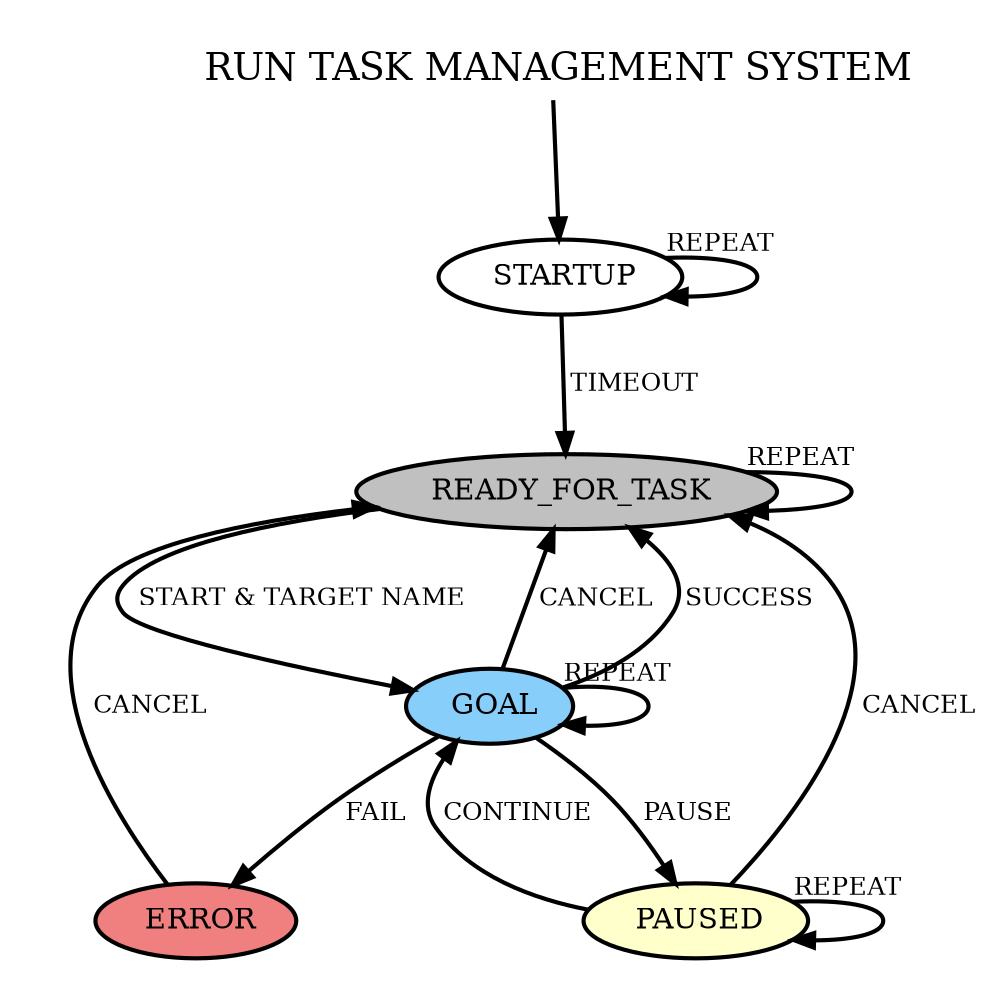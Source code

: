 digraph {
	compound=true;outputmode=nodesfirst;labeljust=l;nodesep=0.5;minlen=2;mclimit=5;clusterrank=local;ranksep=0.75;ordering="";
subgraph "cluster_/ROOT" {
"color"="#00000000";
"fillcolor"="#0000000F";
"/ROOT/__proxy__"  ["fontweight"="18", "URL"="/ROOT", "rank"="min", "height"="0.01", "color"="gray", "shape"="plaintext", "fontsize"="18", "label"=" RUN TASK MANAGEMENT SYSTEM"];
subgraph "cluster_/ROOT/__outcomes__" {
"color"="#FFFFFFFF";
"style"="rounded,filled";
"fillcolor"="#FFFFFF00";
"rank"="sink";
}
"/ROOT/READY_FOR_TASK"  ["color"="#000000FF", "URL"="/ROOT/READY_FOR_TASK", "style"="filled,setlinewidth(2)", "fillcolor"="#C0C0C0", "label"=" READY_FOR_TASK"];
"/ROOT/ERROR"  ["color"="#000000FF", "URL"="/ROOT/ERROR", "style"="filled,setlinewidth(2)", "fillcolor"="#F08080", "label"=" ERROR"];
"/ROOT/STARTUP"  ["color"="#000000FF", "URL"="/ROOT/STARTUP", "style"="filled,setlinewidth(2)", "fillcolor"="#FFFFFF00", "label"=" STARTUP"];
"/ROOT/GOAL"  ["color"="#000000FF", "URL"="/ROOT/GOAL", "style"="filled,setlinewidth(2)", "fillcolor"="#87CEFA", "label"=" GOAL"];
"/ROOT/PAUSED"  ["color"="#000000FF", "URL"="/ROOT/PAUSED", "style"="filled,setlinewidth(2)", "fillcolor"="#FFFFCC", "label"=" PAUSED"];
"/ROOT/READY_FOR_TASK" -> "/ROOT/GOAL"  ["URL"="/ROOT/READY_FOR_TASK:FAIL:/ROOT/GOAL", "xlabel"="", "style"="setlinewidth(2)", "fontsize"="12", "label"="  START & TARGET NAME "];
"/ROOT/STARTUP" -> "/ROOT/STARTUP"  ["URL"="/ROOT/STARTUP:REPEAT:/ROOT/STARTUP", "xlabel"="REPEAT", "style"="setlinewidth(2)", "fontsize"="12", "label"="  "];
"/ROOT/GOAL" -> "/ROOT/GOAL"  ["URL"="/ROOT/GOAL:REPEAT:/ROOT/GOAL", "xlabel"="REPEAT", "style"="setlinewidth(2)", "fontsize"="12", "label"=" "];
"/ROOT/PAUSED" -> "/ROOT/PAUSED"  ["URL"="/ROOT/PAUSED:REPEAT:/ROOT/PAUSED", "xlabel"="REPEAT", "style"="setlinewidth(2)", "fontsize"="12", "label"=" "];
"/ROOT/READY_FOR_TASK" -> "/ROOT/READY_FOR_TASK"  ["URL"="/ROOT/READY_FOR_TASK:REPEAT:/ROOT/READY_FOR_TASK", "xlabel"="REPEAT", "style"="setlinewidth(2)", "fontsize"="12", "label"=" "];
"/ROOT/STARTUP" -> "/ROOT/READY_FOR_TASK"  ["URL"="/ROOT/STARTUP:TIMEOUT:/ROOT/READY_FOR_TASK", "xlabel"="", "style"="setlinewidth(2)", "fontsize"="12", "label"=" TIMEOUT"];
"/ROOT/GOAL" -> "/ROOT/PAUSED"  ["URL"="/ROOT/GOAL:PAUSE:/ROOT/PAUSED", "xlabel"="", "style"="setlinewidth(2)", "fontsize"="12", "label"=" PAUSE"];
"/ROOT/GOAL" -> "/ROOT/READY_FOR_TASK"  ["URL"="/ROOT/GOAL:CANCEL:/ROOT/READY_FOR_TASK", "xlabel"="", "style"="setlinewidth(2)", "fontsize"="12", "label"=" CANCEL"];
"/ROOT/PAUSED" -> "/ROOT/READY_FOR_TASK"  ["URL"="/ROOT/PAUSED:CANCEL:/ROOT/READY_FOR_TASK", "xlabel"="", "style"="setlinewidth(2)", "fontsize"="12", "label"=" CANCEL"];
"/ROOT/ERROR" -> "/ROOT/READY_FOR_TASK"  ["URL"="/ROOT/ERROR:CANCEL:/ROOT/READY_FOR_TASK", "xlabel"="", "style"="setlinewidth(2)", "fontsize"="12", "label"=" CANCEL"];
"/ROOT/GOAL" -> "/ROOT/READY_FOR_TASK"  ["URL"="/ROOT/GOAL:SUCCESS:/ROOT/READY_FOR_TASK", "xlabel"="", "style"="setlinewidth(2)", "fontsize"="12", "label"=" SUCCESS"];
"/ROOT/PAUSED" -> "/ROOT/GOAL"  ["URL"="/ROOT/PAUSED:CONTINUE:/ROOT/GOAL", "xlabel"="", "style"="setlinewidth(2)", "fontsize"="12", "label"=" CONTINUE"];
"/ROOT/GOAL" -> "/ROOT/ERROR"  ["URL"="/ROOT/GOAL:FAIL:/ROOT/ERRROR", "xlabel"="", "style"="setlinewidth(2)", "fontsize"="12", "label"=" FAIL"];
"/ROOT/__proxy__" -> "/ROOT/STARTUP"  ["URL"="/ROOT/__proxy__::/ROOT/STARTUP", "xlabel"="", "style"="setlinewidth(2)", "fontsize"="12", "label"=" "];
}

}
